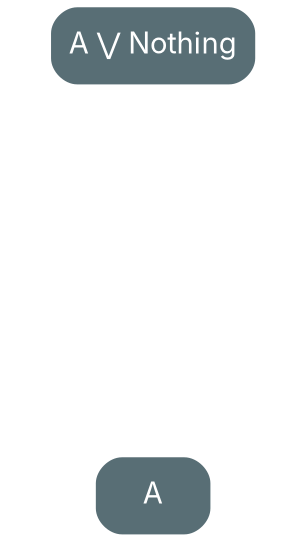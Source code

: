 digraph {
    bgcolor=transparent

    // Default theme: enabled
    node[shape="rectangle" style="rounded,filled" color="#586E75" fillcolor="#586E75" fontcolor="#ffffff" fontname="Inter,Arial"]
    edge [color="#586E75" fontcolor="#000000" fontname="Inter,Arial" fontsize=11]

    AorNothing[label="A ⋁ Nothing"]
    LeftA[label="Left(aᵢ)" fillcolor="#ffffff" fontcolor="#586E75" style=invis]
    na[label="∅" style="" fillcolor="transparent" color="transparent" fontcolor="#586E75" style=invis]

    AorNothing -> LeftA[style=invis]
    AorNothing -> na[style=invis]

    na2[label="" style="" fillcolor="transparent" color="transparent" fontcolor="transparent" style=invis]
    a[label="aᵢ" fillcolor="#ffffff" fontcolor="#586E75" style=invis]

    na2 -> A[style=invis]
    a -> A[dir=back style=invis]

    a -> LeftA[style=invis]
    LeftA -> a[style=invis]
    na2 -> na[style=invis]
    na -> na2[style=invis]
}
